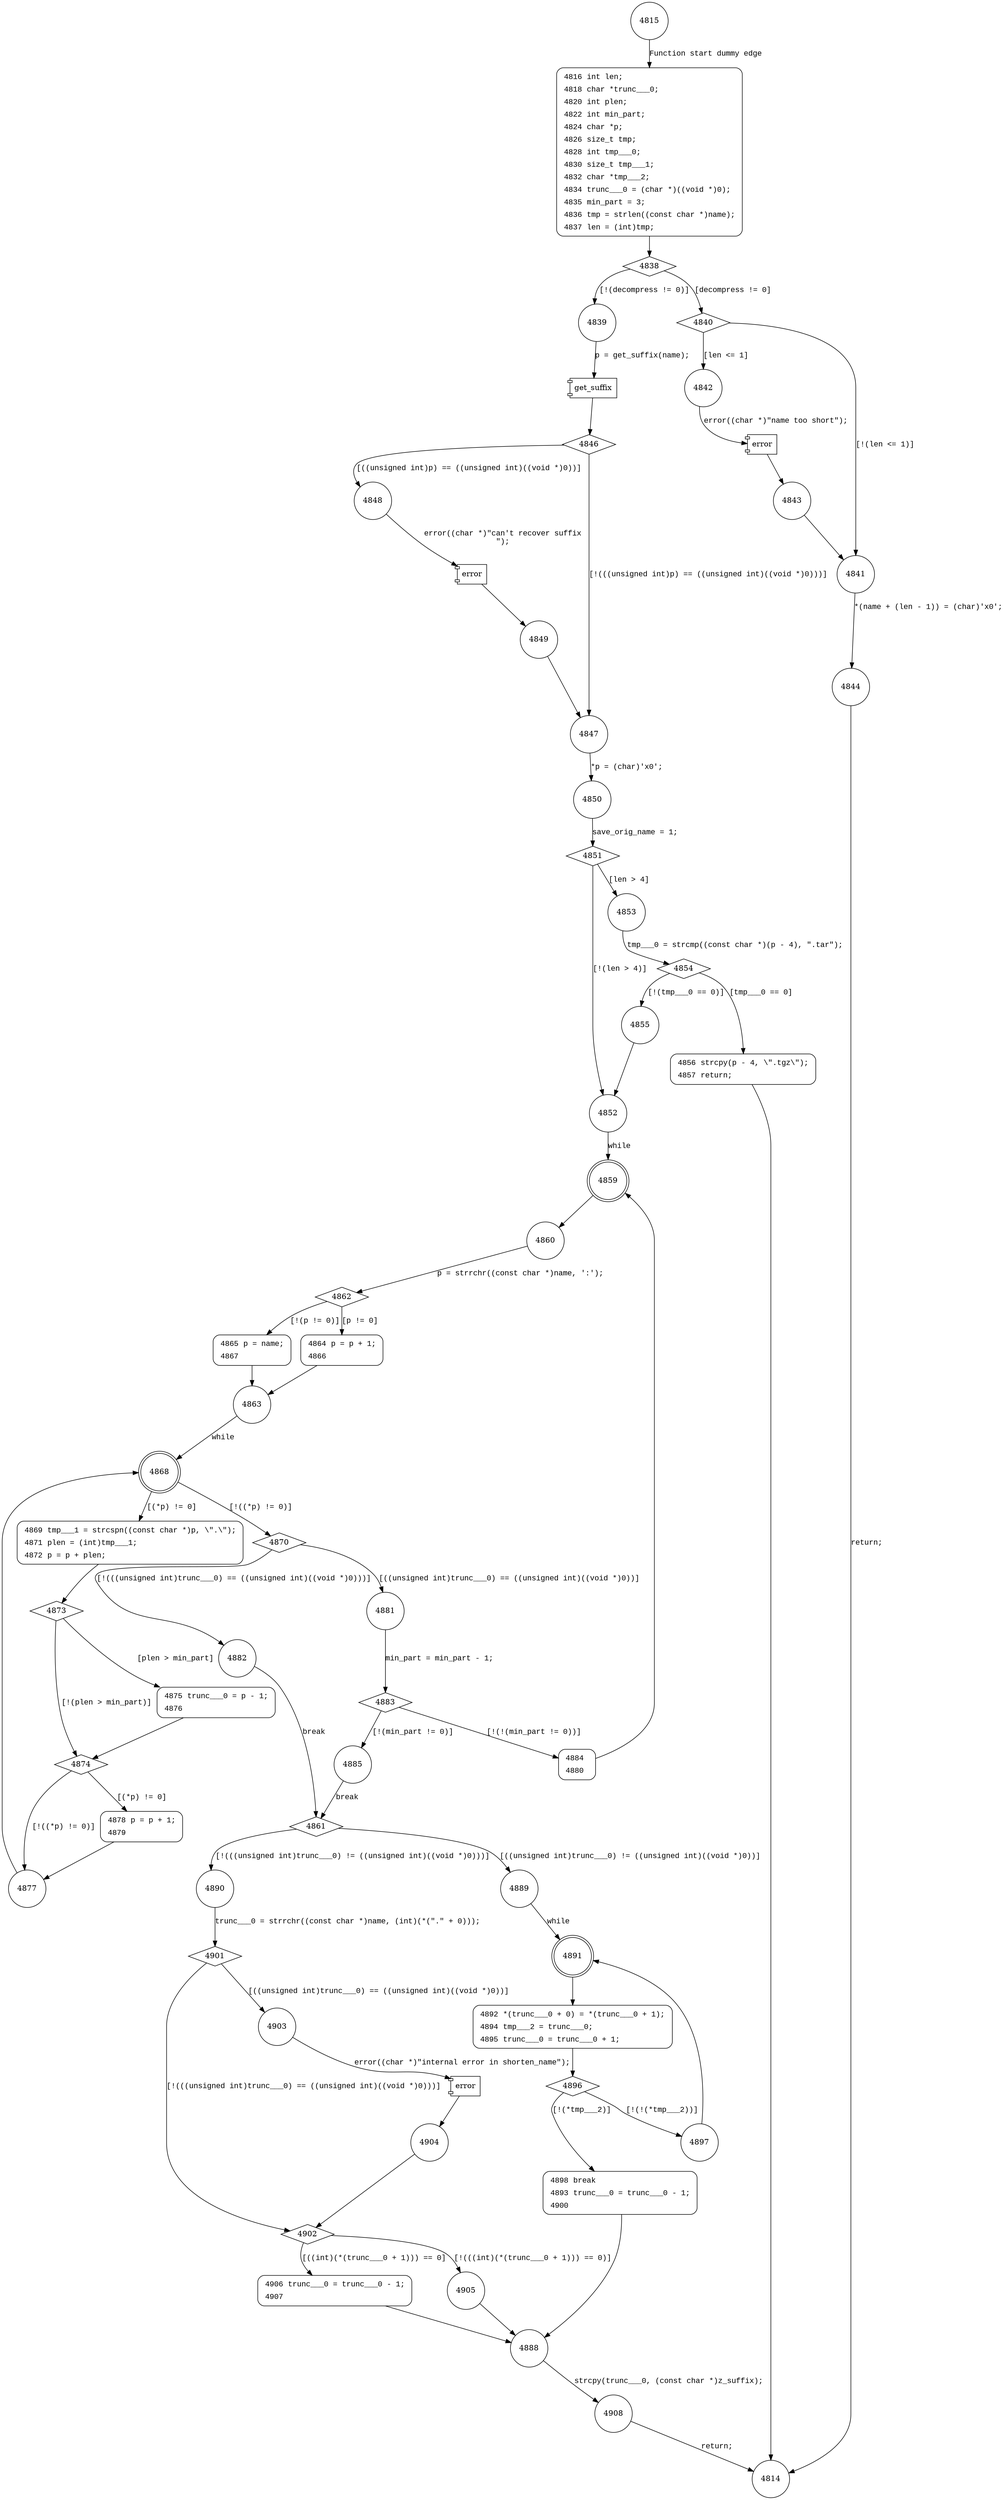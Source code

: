 digraph shorten_name {
4815 [shape="circle"]
4816 [shape="circle"]
4838 [shape="diamond"]
4839 [shape="circle"]
4840 [shape="diamond"]
4841 [shape="circle"]
4842 [shape="circle"]
4843 [shape="circle"]
4844 [shape="circle"]
4846 [shape="diamond"]
4847 [shape="circle"]
4848 [shape="circle"]
4849 [shape="circle"]
4850 [shape="circle"]
4851 [shape="diamond"]
4852 [shape="circle"]
4853 [shape="circle"]
4854 [shape="diamond"]
4855 [shape="circle"]
4856 [shape="circle"]
4859 [shape="doublecircle"]
4860 [shape="circle"]
4862 [shape="diamond"]
4865 [shape="circle"]
4864 [shape="circle"]
4863 [shape="circle"]
4868 [shape="doublecircle"]
4870 [shape="diamond"]
4869 [shape="circle"]
4873 [shape="diamond"]
4874 [shape="diamond"]
4875 [shape="circle"]
4877 [shape="circle"]
4878 [shape="circle"]
4882 [shape="circle"]
4881 [shape="circle"]
4883 [shape="diamond"]
4884 [shape="circle"]
4885 [shape="circle"]
4861 [shape="diamond"]
4890 [shape="circle"]
4889 [shape="circle"]
4891 [shape="doublecircle"]
4892 [shape="circle"]
4896 [shape="diamond"]
4897 [shape="circle"]
4898 [shape="circle"]
4888 [shape="circle"]
4908 [shape="circle"]
4901 [shape="diamond"]
4902 [shape="diamond"]
4903 [shape="circle"]
4904 [shape="circle"]
4905 [shape="circle"]
4906 [shape="circle"]
4814 [shape="circle"]
4816 [style="filled,bold" penwidth="1" fillcolor="white" fontname="Courier New" shape="Mrecord" label=<<table border="0" cellborder="0" cellpadding="3" bgcolor="white"><tr><td align="right">4816</td><td align="left">int len;</td></tr><tr><td align="right">4818</td><td align="left">char *trunc___0;</td></tr><tr><td align="right">4820</td><td align="left">int plen;</td></tr><tr><td align="right">4822</td><td align="left">int min_part;</td></tr><tr><td align="right">4824</td><td align="left">char *p;</td></tr><tr><td align="right">4826</td><td align="left">size_t tmp;</td></tr><tr><td align="right">4828</td><td align="left">int tmp___0;</td></tr><tr><td align="right">4830</td><td align="left">size_t tmp___1;</td></tr><tr><td align="right">4832</td><td align="left">char *tmp___2;</td></tr><tr><td align="right">4834</td><td align="left">trunc___0 = (char *)((void *)0);</td></tr><tr><td align="right">4835</td><td align="left">min_part = 3;</td></tr><tr><td align="right">4836</td><td align="left">tmp = strlen((const char *)name);</td></tr><tr><td align="right">4837</td><td align="left">len = (int)tmp;</td></tr></table>>]
4816 -> 4838[label=""]
4856 [style="filled,bold" penwidth="1" fillcolor="white" fontname="Courier New" shape="Mrecord" label=<<table border="0" cellborder="0" cellpadding="3" bgcolor="white"><tr><td align="right">4856</td><td align="left">strcpy(p - 4, \".tgz\");</td></tr><tr><td align="right">4857</td><td align="left">return;</td></tr></table>>]
4856 -> 4814[label=""]
4864 [style="filled,bold" penwidth="1" fillcolor="white" fontname="Courier New" shape="Mrecord" label=<<table border="0" cellborder="0" cellpadding="3" bgcolor="white"><tr><td align="right">4864</td><td align="left">p = p + 1;</td></tr><tr><td align="right">4866</td><td align="left"></td></tr></table>>]
4864 -> 4863[label=""]
4869 [style="filled,bold" penwidth="1" fillcolor="white" fontname="Courier New" shape="Mrecord" label=<<table border="0" cellborder="0" cellpadding="3" bgcolor="white"><tr><td align="right">4869</td><td align="left">tmp___1 = strcspn((const char *)p, \".\");</td></tr><tr><td align="right">4871</td><td align="left">plen = (int)tmp___1;</td></tr><tr><td align="right">4872</td><td align="left">p = p + plen;</td></tr></table>>]
4869 -> 4873[label=""]
4875 [style="filled,bold" penwidth="1" fillcolor="white" fontname="Courier New" shape="Mrecord" label=<<table border="0" cellborder="0" cellpadding="3" bgcolor="white"><tr><td align="right">4875</td><td align="left">trunc___0 = p - 1;</td></tr><tr><td align="right">4876</td><td align="left"></td></tr></table>>]
4875 -> 4874[label=""]
4878 [style="filled,bold" penwidth="1" fillcolor="white" fontname="Courier New" shape="Mrecord" label=<<table border="0" cellborder="0" cellpadding="3" bgcolor="white"><tr><td align="right">4878</td><td align="left">p = p + 1;</td></tr><tr><td align="right">4879</td><td align="left"></td></tr></table>>]
4878 -> 4877[label=""]
4892 [style="filled,bold" penwidth="1" fillcolor="white" fontname="Courier New" shape="Mrecord" label=<<table border="0" cellborder="0" cellpadding="3" bgcolor="white"><tr><td align="right">4892</td><td align="left">*(trunc___0 + 0) = *(trunc___0 + 1);</td></tr><tr><td align="right">4894</td><td align="left">tmp___2 = trunc___0;</td></tr><tr><td align="right">4895</td><td align="left">trunc___0 = trunc___0 + 1;</td></tr></table>>]
4892 -> 4896[label=""]
4898 [style="filled,bold" penwidth="1" fillcolor="white" fontname="Courier New" shape="Mrecord" label=<<table border="0" cellborder="0" cellpadding="3" bgcolor="white"><tr><td align="right">4898</td><td align="left">break</td></tr><tr><td align="right">4893</td><td align="left">trunc___0 = trunc___0 - 1;</td></tr><tr><td align="right">4900</td><td align="left"></td></tr></table>>]
4898 -> 4888[label=""]
4906 [style="filled,bold" penwidth="1" fillcolor="white" fontname="Courier New" shape="Mrecord" label=<<table border="0" cellborder="0" cellpadding="3" bgcolor="white"><tr><td align="right">4906</td><td align="left">trunc___0 = trunc___0 - 1;</td></tr><tr><td align="right">4907</td><td align="left"></td></tr></table>>]
4906 -> 4888[label=""]
4884 [style="filled,bold" penwidth="1" fillcolor="white" fontname="Courier New" shape="Mrecord" label=<<table border="0" cellborder="0" cellpadding="3" bgcolor="white"><tr><td align="right">4884</td><td align="left"></td></tr><tr><td align="right">4880</td><td align="left"></td></tr></table>>]
4884 -> 4859[label=""]
4865 [style="filled,bold" penwidth="1" fillcolor="white" fontname="Courier New" shape="Mrecord" label=<<table border="0" cellborder="0" cellpadding="3" bgcolor="white"><tr><td align="right">4865</td><td align="left">p = name;</td></tr><tr><td align="right">4867</td><td align="left"></td></tr></table>>]
4865 -> 4863[label=""]
4815 -> 4816 [label="Function start dummy edge" fontname="Courier New"]
4838 -> 4839 [label="[!(decompress != 0)]" fontname="Courier New"]
4838 -> 4840 [label="[decompress != 0]" fontname="Courier New"]
4840 -> 4841 [label="[!(len <= 1)]" fontname="Courier New"]
4840 -> 4842 [label="[len <= 1]" fontname="Courier New"]
100154 [shape="component" label="error"]
4842 -> 100154 [label="error((char *)\"name too short\");" fontname="Courier New"]
100154 -> 4843 [label="" fontname="Courier New"]
4841 -> 4844 [label="*(name + (len - 1)) = (char)'\x0';" fontname="Courier New"]
100155 [shape="component" label="get_suffix"]
4839 -> 100155 [label="p = get_suffix(name);" fontname="Courier New"]
100155 -> 4846 [label="" fontname="Courier New"]
4846 -> 4847 [label="[!(((unsigned int)p) == ((unsigned int)((void *)0)))]" fontname="Courier New"]
4846 -> 4848 [label="[((unsigned int)p) == ((unsigned int)((void *)0))]" fontname="Courier New"]
100156 [shape="component" label="error"]
4848 -> 100156 [label="error((char *)\"can\'t recover suffix\n\");" fontname="Courier New"]
100156 -> 4849 [label="" fontname="Courier New"]
4847 -> 4850 [label="*p = (char)'\x0';" fontname="Courier New"]
4851 -> 4852 [label="[!(len > 4)]" fontname="Courier New"]
4851 -> 4853 [label="[len > 4]" fontname="Courier New"]
4854 -> 4855 [label="[!(tmp___0 == 0)]" fontname="Courier New"]
4854 -> 4856 [label="[tmp___0 == 0]" fontname="Courier New"]
4855 -> 4852 [label="" fontname="Courier New"]
4852 -> 4859 [label="while" fontname="Courier New"]
4859 -> 4860 [label="" fontname="Courier New"]
4862 -> 4865 [label="[!(p != 0)]" fontname="Courier New"]
4862 -> 4864 [label="[p != 0]" fontname="Courier New"]
4863 -> 4868 [label="while" fontname="Courier New"]
4868 -> 4870 [label="[!((*p) != 0)]" fontname="Courier New"]
4868 -> 4869 [label="[(*p) != 0]" fontname="Courier New"]
4873 -> 4874 [label="[!(plen > min_part)]" fontname="Courier New"]
4873 -> 4875 [label="[plen > min_part]" fontname="Courier New"]
4874 -> 4877 [label="[!((*p) != 0)]" fontname="Courier New"]
4874 -> 4878 [label="[(*p) != 0]" fontname="Courier New"]
4877 -> 4868 [label="" fontname="Courier New"]
4870 -> 4882 [label="[!(((unsigned int)trunc___0) == ((unsigned int)((void *)0)))]" fontname="Courier New"]
4870 -> 4881 [label="[((unsigned int)trunc___0) == ((unsigned int)((void *)0))]" fontname="Courier New"]
4883 -> 4884 [label="[!(!(min_part != 0))]" fontname="Courier New"]
4883 -> 4885 [label="[!(min_part != 0)]" fontname="Courier New"]
4861 -> 4890 [label="[!(((unsigned int)trunc___0) != ((unsigned int)((void *)0)))]" fontname="Courier New"]
4861 -> 4889 [label="[((unsigned int)trunc___0) != ((unsigned int)((void *)0))]" fontname="Courier New"]
4891 -> 4892 [label="" fontname="Courier New"]
4896 -> 4897 [label="[!(!(*tmp___2))]" fontname="Courier New"]
4896 -> 4898 [label="[!(*tmp___2)]" fontname="Courier New"]
4888 -> 4908 [label="strcpy(trunc___0, (const char *)z_suffix);" fontname="Courier New"]
4897 -> 4891 [label="" fontname="Courier New"]
4901 -> 4902 [label="[!(((unsigned int)trunc___0) == ((unsigned int)((void *)0)))]" fontname="Courier New"]
4901 -> 4903 [label="[((unsigned int)trunc___0) == ((unsigned int)((void *)0))]" fontname="Courier New"]
100157 [shape="component" label="error"]
4903 -> 100157 [label="error((char *)\"internal error in shorten_name\");" fontname="Courier New"]
100157 -> 4904 [label="" fontname="Courier New"]
4902 -> 4905 [label="[!(((int)(*(trunc___0 + 1))) == 0)]" fontname="Courier New"]
4902 -> 4906 [label="[((int)(*(trunc___0 + 1))) == 0]" fontname="Courier New"]
4905 -> 4888 [label="" fontname="Courier New"]
4882 -> 4861 [label="break" fontname="Courier New"]
4843 -> 4841 [label="" fontname="Courier New"]
4844 -> 4814 [label="return;" fontname="Courier New"]
4849 -> 4847 [label="" fontname="Courier New"]
4850 -> 4851 [label="save_orig_name = 1;" fontname="Courier New"]
4853 -> 4854 [label="tmp___0 = strcmp((const char *)(p - 4), \".tar\");" fontname="Courier New"]
4860 -> 4862 [label="p = strrchr((const char *)name, ':');" fontname="Courier New"]
4881 -> 4883 [label="min_part = min_part - 1;" fontname="Courier New"]
4885 -> 4861 [label="break" fontname="Courier New"]
4889 -> 4891 [label="while" fontname="Courier New"]
4908 -> 4814 [label="return;" fontname="Courier New"]
4890 -> 4901 [label="trunc___0 = strrchr((const char *)name, (int)(*(\".\" + 0)));" fontname="Courier New"]
4904 -> 4902 [label="" fontname="Courier New"]
}